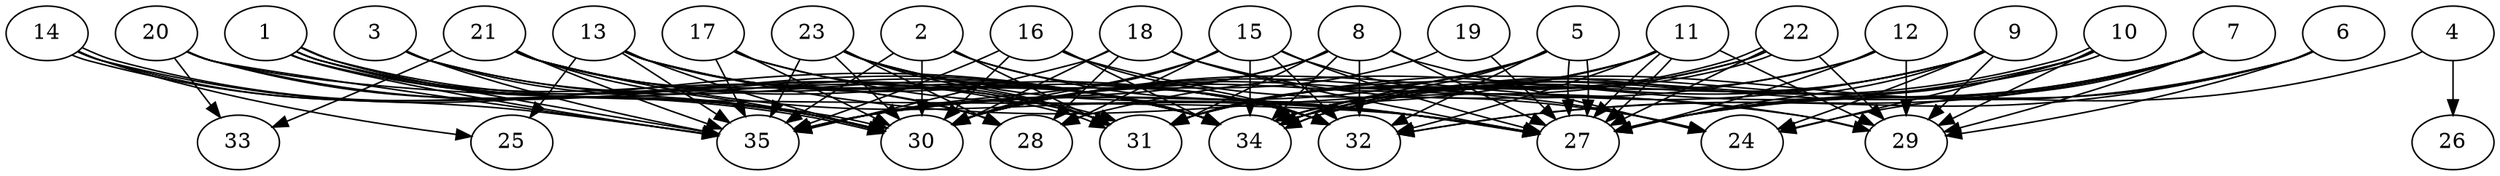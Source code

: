 // DAG automatically generated by daggen at Thu Oct  3 14:05:38 2019
// ./daggen --dot -n 35 --ccr 0.5 --fat 0.9 --regular 0.9 --density 0.9 --mindata 5242880 --maxdata 52428800 
digraph G {
  1 [size="79376384", alpha="0.07", expect_size="39688192"] 
  1 -> 28 [size ="39688192"]
  1 -> 30 [size ="39688192"]
  1 -> 31 [size ="39688192"]
  1 -> 31 [size ="39688192"]
  1 -> 34 [size ="39688192"]
  1 -> 35 [size ="39688192"]
  1 -> 35 [size ="39688192"]
  2 [size="97912832", alpha="0.09", expect_size="48956416"] 
  2 -> 27 [size ="48956416"]
  2 -> 30 [size ="48956416"]
  2 -> 31 [size ="48956416"]
  2 -> 32 [size ="48956416"]
  2 -> 35 [size ="48956416"]
  3 [size="94181376", alpha="0.05", expect_size="47090688"] 
  3 -> 30 [size ="47090688"]
  3 -> 31 [size ="47090688"]
  3 -> 34 [size ="47090688"]
  3 -> 35 [size ="47090688"]
  4 [size="62683136", alpha="0.01", expect_size="31341568"] 
  4 -> 26 [size ="31341568"]
  4 -> 27 [size ="31341568"]
  5 [size="38684672", alpha="0.04", expect_size="19342336"] 
  5 -> 27 [size ="19342336"]
  5 -> 27 [size ="19342336"]
  5 -> 31 [size ="19342336"]
  5 -> 32 [size ="19342336"]
  5 -> 34 [size ="19342336"]
  5 -> 35 [size ="19342336"]
  6 [size="89868288", alpha="0.12", expect_size="44934144"] 
  6 -> 27 [size ="44934144"]
  6 -> 29 [size ="44934144"]
  6 -> 32 [size ="44934144"]
  6 -> 34 [size ="44934144"]
  7 [size="81879040", alpha="0.08", expect_size="40939520"] 
  7 -> 24 [size ="40939520"]
  7 -> 27 [size ="40939520"]
  7 -> 29 [size ="40939520"]
  7 -> 31 [size ="40939520"]
  7 -> 32 [size ="40939520"]
  7 -> 34 [size ="40939520"]
  8 [size="61337600", alpha="0.15", expect_size="30668800"] 
  8 -> 24 [size ="30668800"]
  8 -> 27 [size ="30668800"]
  8 -> 30 [size ="30668800"]
  8 -> 31 [size ="30668800"]
  8 -> 32 [size ="30668800"]
  8 -> 34 [size ="30668800"]
  8 -> 35 [size ="30668800"]
  9 [size="56594432", alpha="0.10", expect_size="28297216"] 
  9 -> 24 [size ="28297216"]
  9 -> 27 [size ="28297216"]
  9 -> 29 [size ="28297216"]
  9 -> 30 [size ="28297216"]
  9 -> 31 [size ="28297216"]
  9 -> 34 [size ="28297216"]
  10 [size="66068480", alpha="0.18", expect_size="33034240"] 
  10 -> 24 [size ="33034240"]
  10 -> 27 [size ="33034240"]
  10 -> 28 [size ="33034240"]
  10 -> 29 [size ="33034240"]
  10 -> 34 [size ="33034240"]
  10 -> 34 [size ="33034240"]
  11 [size="45062144", alpha="0.11", expect_size="22531072"] 
  11 -> 27 [size ="22531072"]
  11 -> 27 [size ="22531072"]
  11 -> 29 [size ="22531072"]
  11 -> 30 [size ="22531072"]
  11 -> 31 [size ="22531072"]
  11 -> 32 [size ="22531072"]
  11 -> 35 [size ="22531072"]
  12 [size="80267264", alpha="0.11", expect_size="40133632"] 
  12 -> 27 [size ="40133632"]
  12 -> 29 [size ="40133632"]
  12 -> 30 [size ="40133632"]
  12 -> 34 [size ="40133632"]
  13 [size="27633664", alpha="0.01", expect_size="13816832"] 
  13 -> 25 [size ="13816832"]
  13 -> 29 [size ="13816832"]
  13 -> 30 [size ="13816832"]
  13 -> 31 [size ="13816832"]
  13 -> 32 [size ="13816832"]
  13 -> 34 [size ="13816832"]
  13 -> 35 [size ="13816832"]
  14 [size="52365312", alpha="0.00", expect_size="26182656"] 
  14 -> 25 [size ="26182656"]
  14 -> 30 [size ="26182656"]
  14 -> 30 [size ="26182656"]
  14 -> 34 [size ="26182656"]
  14 -> 35 [size ="26182656"]
  15 [size="56858624", alpha="0.10", expect_size="28429312"] 
  15 -> 24 [size ="28429312"]
  15 -> 27 [size ="28429312"]
  15 -> 28 [size ="28429312"]
  15 -> 30 [size ="28429312"]
  15 -> 32 [size ="28429312"]
  15 -> 34 [size ="28429312"]
  15 -> 35 [size ="28429312"]
  16 [size="78020608", alpha="0.13", expect_size="39010304"] 
  16 -> 24 [size ="39010304"]
  16 -> 30 [size ="39010304"]
  16 -> 32 [size ="39010304"]
  16 -> 34 [size ="39010304"]
  16 -> 35 [size ="39010304"]
  17 [size="40998912", alpha="0.02", expect_size="20499456"] 
  17 -> 27 [size ="20499456"]
  17 -> 30 [size ="20499456"]
  17 -> 34 [size ="20499456"]
  17 -> 35 [size ="20499456"]
  18 [size="77297664", alpha="0.20", expect_size="38648832"] 
  18 -> 27 [size ="38648832"]
  18 -> 28 [size ="38648832"]
  18 -> 29 [size ="38648832"]
  18 -> 30 [size ="38648832"]
  18 -> 35 [size ="38648832"]
  19 [size="52041728", alpha="0.05", expect_size="26020864"] 
  19 -> 27 [size ="26020864"]
  19 -> 30 [size ="26020864"]
  20 [size="97089536", alpha="0.19", expect_size="48544768"] 
  20 -> 27 [size ="48544768"]
  20 -> 30 [size ="48544768"]
  20 -> 33 [size ="48544768"]
  20 -> 34 [size ="48544768"]
  20 -> 35 [size ="48544768"]
  21 [size="88125440", alpha="0.08", expect_size="44062720"] 
  21 -> 27 [size ="44062720"]
  21 -> 28 [size ="44062720"]
  21 -> 30 [size ="44062720"]
  21 -> 32 [size ="44062720"]
  21 -> 33 [size ="44062720"]
  21 -> 34 [size ="44062720"]
  21 -> 35 [size ="44062720"]
  22 [size="43366400", alpha="0.16", expect_size="21683200"] 
  22 -> 27 [size ="21683200"]
  22 -> 29 [size ="21683200"]
  22 -> 30 [size ="21683200"]
  22 -> 31 [size ="21683200"]
  22 -> 34 [size ="21683200"]
  22 -> 34 [size ="21683200"]
  23 [size="97435648", alpha="0.01", expect_size="48717824"] 
  23 -> 27 [size ="48717824"]
  23 -> 28 [size ="48717824"]
  23 -> 30 [size ="48717824"]
  23 -> 31 [size ="48717824"]
  23 -> 32 [size ="48717824"]
  23 -> 34 [size ="48717824"]
  23 -> 35 [size ="48717824"]
  24 [size="104427520", alpha="0.18", expect_size="52213760"] 
  25 [size="104433664", alpha="0.00", expect_size="52216832"] 
  26 [size="57733120", alpha="0.20", expect_size="28866560"] 
  27 [size="24473600", alpha="0.14", expect_size="12236800"] 
  28 [size="33742848", alpha="0.19", expect_size="16871424"] 
  29 [size="32774144", alpha="0.14", expect_size="16387072"] 
  30 [size="54409216", alpha="0.01", expect_size="27204608"] 
  31 [size="50405376", alpha="0.15", expect_size="25202688"] 
  32 [size="89653248", alpha="0.04", expect_size="44826624"] 
  33 [size="70840320", alpha="0.17", expect_size="35420160"] 
  34 [size="77660160", alpha="0.18", expect_size="38830080"] 
  35 [size="67942400", alpha="0.09", expect_size="33971200"] 
}
